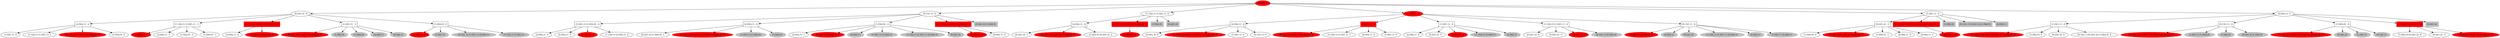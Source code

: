 digraph {
1 -> 2
2 [label = "(1,0)(1,1)  0" , shape = ellipse]
1 -> 3
3 [label = "(1,1)(2,1) (1,0)(1,1)  1" , shape = ellipse]
1 -> 4
4 [label = "(0,1)(1,1) (1,0)(1,1) (1,0)(2,0)  2" , shape = ellipse]
1 -> 5
5 [label = "(1,0)(2,0)  0" , shape = ellipse]
4 [color= red , style = filled ]
1 [label = "(2,0)(2,1)  2" , shape = rectangle]
6 -> 1
1 [label = "(2,0)(2,1)  -2" , shape = rectangle]
7 -> 8
8 [label = "(2,0)(2,1)  1" , shape = ellipse]
7 -> 9
9 [label = "(2,0)(2,1)  -1" , shape = ellipse]
7 -> 10
10 [label = "(1,0)(2,0)  -1" , shape = ellipse]
7 -> 11
11 [label = "(1,0)(2,0)  1" , shape = ellipse]
8 [color= red , style = filled ]
7 [label = "(1,1)(2,1) (1,0)(1,1)  1" , shape = rectangle]
6 -> 7
7 [label = "(1,1)(2,1) (1,0)(1,1)  -1" , shape = rectangle]
12 -> 13
13 [label = "(2,0)(2,1)  -2" , shape = ellipse]
12 -> 14
14 [label = "(1,1)(2,1) (2,0)(2,1)  0" , shape = ellipse]
14 [color= red , style = filled ]
12 [label = "(0,1)(1,1) (1,0)(1,1) (1,0)(2,0)  0" , shape = rectangle]
6 -> 12
12 [label = "(0,1)(1,1) (1,0)(1,1) (1,0)(2,0)  0" , shape = rectangle]
15 -> 16
16 [label = "(0,1)(1,1) (1,1)(2,1) (1,0)(2,0)  3" , shape = ellipse]
15 -> 17
17 [label = "(1,0)(2,0) " , shape = ellipse, color = grey, style = filled]
15 -> 18
18 [label = "(1,0)(2,0) " , shape = ellipse, color = grey, style = filled]
15 -> 19
19 [label = "(2,0)(2,1) " , shape = ellipse, color = grey, style = filled]
15 -> 20
20 [label = "(2,0)(2,1) " , shape = ellipse, color = grey, style = filled]
16 [color= red , style = filled ]
15 [label = "(1,0)(1,1)  3" , shape = rectangle]
6 -> 15
15 [label = "(1,0)(1,1)  -3" , shape = rectangle]
21 -> 22
22 [label = "(2,0)(2,1)  0" , shape = ellipse]
21 -> 23
23 [label = "(1,0)(1,1) " , shape = ellipse, color = grey, style = filled]
21 -> 24
24 [label = "(0,1)(1,1) (1,0)(1,1) (2,0)(2,1) " , shape = ellipse, color = grey, style = filled]
21 -> 25
25 [label = "(1,1)(2,1) (1,0)(1,1) " , shape = ellipse, color = grey, style = filled]
22 [color= red , style = filled ]
21 [label = "(1,0)(2,0)  0" , shape = rectangle]
6 -> 21
21 [label = "(1,0)(2,0)  0" , shape = rectangle]
12 [color= red , style = filled ]
6 [label = "(0,2)(1,2)  0" , shape = ellipse]
26 -> 6
6 [label = "(0,2)(1,2)  0" , shape = ellipse]
27 -> 28
28 [label = "(2,0)(2,1)  0" , shape = ellipse]
27 -> 29
29 [label = "(2,0)(2,1)  -1" , shape = ellipse]
27 -> 30
30 [label = "(0,2)(1,2)  2" , shape = ellipse]
27 -> 31
31 [label = "(1,1)(2,1) (2,0)(2,1)  2" , shape = ellipse]
30 [color= red , style = filled ]
27 [label = "(1,0)(1,1) (1,0)(2,0)  2" , shape = rectangle]
32 -> 27
27 [label = "(1,0)(1,1) (1,0)(2,0)  -2" , shape = rectangle]
33 -> 34
34 [label = "(0,2)(1,2) (1,0)(2,0)  1" , shape = ellipse]
33 -> 35
35 [label = "(1,1)(2,1) (1,0)(1,1) (1,0)(2,0) (0,2)(1,2)  4" , shape = ellipse]
33 -> 36
36 [label = "(1,0)(1,1) (1,0)(2,0) " , shape = ellipse, color = grey, style = filled]
33 -> 37
37 [label = "(1,0)(2,0) " , shape = ellipse, color = grey, style = filled]
35 [color= red , style = filled ]
33 [label = "(2,0)(2,1)  4" , shape = rectangle]
32 -> 33
33 [label = "(2,0)(2,1)  -4" , shape = rectangle]
38 -> 39
39 [label = "(2,0)(2,1)  1" , shape = ellipse]
38 -> 40
40 [label = "(1,0)(1,1) (2,0)(2,1)  2" , shape = ellipse]
38 -> 41
41 [label = "(2,0)(2,1) " , shape = ellipse, color = grey, style = filled]
38 -> 42
42 [label = "(1,0)(1,1) (2,0)(2,1) " , shape = ellipse, color = grey, style = filled]
38 -> 43
43 [label = "(1,1)(2,1) (1,0)(1,1) (2,0)(2,1) " , shape = ellipse, color = grey, style = filled]
38 -> 44
44 [label = "(0,2)(1,2) " , shape = ellipse, color = grey, style = filled]
40 [color= red , style = filled ]
38 [label = "(1,0)(2,0)  2" , shape = rectangle]
32 -> 38
38 [label = "(1,0)(2,0)  -2" , shape = rectangle]
45 -> 46
46 [label = "(0,2)(1,2)  0" , shape = ellipse]
45 -> 47
47 [label = "(2,0)(2,1)  0" , shape = ellipse]
46 [color= red , style = filled ]
45 [label = "(1,1)(2,1) (1,0)(1,1) (1,0)(2,0)  0" , shape = rectangle]
32 -> 45
45 [label = "(1,1)(2,1) (1,0)(1,1) (1,0)(2,0)  0" , shape = rectangle]
32 -> 48
48 [label = "(0,2)(1,2) (1,0)(2,0) " , shape = rectangle, color = grey, style = filled]
45 [color= red , style = filled ]
32 [label = "(0,1)(1,1)  0" , shape = ellipse]
26 -> 32
32 [label = "(0,1)(1,1)  0" , shape = ellipse]
49 -> 50
50 [label = "(0,2)(1,2)  1" , shape = ellipse]
49 -> 51
51 [label = "(0,1)(1,1) (0,2)(1,2) (1,0)(2,0)  4" , shape = ellipse]
49 -> 52
52 [label = "(1,0)(2,0) (0,2)(1,2)  2" , shape = ellipse]
51 [color= red , style = filled ]
49 [label = "(2,0)(2,1)  4" , shape = rectangle]
53 -> 49
49 [label = "(2,0)(2,1)  -4" , shape = rectangle]
54 -> 55
55 [label = "(2,0)(2,1)  0" , shape = ellipse]
55 [color= red , style = filled ]
54 [label = "(0,1)(1,1) (0,2)(1,2) (1,0)(2,0)  0" , shape = rectangle]
53 -> 54
54 [label = "(0,1)(1,1) (0,2)(1,2) (1,0)(2,0)  0" , shape = rectangle]
53 -> 56
56 [label = "(1,0)(2,0) " , shape = rectangle, color = grey, style = filled]
53 -> 57
57 [label = "(0,2)(1,2) " , shape = rectangle, color = grey, style = filled]
54 [color= red , style = filled ]
53 [label = "(1,1)(2,1) (1,0)(1,1)  0" , shape = ellipse]
26 -> 53
53 [label = "(1,1)(2,1) (1,0)(1,1)  0" , shape = ellipse]
58 -> 59
59 [label = "(0,2)(1,2)  0" , shape = ellipse]
58 -> 60
60 [label = "(1,1)(2,1) (1,0)(1,1) (0,1)(1,1) (0,2)(1,2)  4" , shape = ellipse]
58 -> 61
61 [label = "(1,0)(1,1)  0" , shape = ellipse]
58 -> 62
62 [label = "(0,1)(1,1)  0" , shape = ellipse]
60 [color= red , style = filled ]
58 [label = "(2,0)(2,1)  4" , shape = rectangle]
63 -> 58
58 [label = "(2,0)(2,1)  -4" , shape = rectangle]
64 -> 65
65 [label = "(0,1)(1,1) (1,0)(1,1) (2,0)(2,1)  2" , shape = ellipse]
64 -> 66
66 [label = "(1,1)(2,1) (1,0)(1,1)  1" , shape = ellipse]
64 -> 67
67 [label = "(2,0)(2,1)  0" , shape = ellipse]
64 -> 68
68 [label = "(1,0)(1,1)  0" , shape = ellipse]
65 [color= red , style = filled ]
64 [label = "(0,2)(1,2)  2" , shape = rectangle]
63 -> 64
64 [label = "(0,2)(1,2)  -2" , shape = rectangle]
69 -> 70
70 [label = "(2,0)(2,1)  0" , shape = ellipse]
69 -> 71
71 [label = "(0,2)(1,2)  0" , shape = ellipse]
69 -> 72
72 [label = "(2,0)(2,1)  4" , shape = ellipse]
69 -> 73
73 [label = "(1,1)(2,1) (2,0)(2,1) " , shape = ellipse, color = grey, style = filled]
69 -> 74
74 [label = "(2,0)(2,1) " , shape = ellipse, color = grey, style = filled]
72 [color= red , style = filled ]
69 [label = "(1,0)(1,1)  4" , shape = rectangle]
63 -> 69
69 [label = "(1,0)(1,1)  -4" , shape = rectangle]
75 -> 76
76 [label = "(0,2)(1,2)  0" , shape = ellipse]
75 -> 77
77 [label = "(0,2)(1,2)  -1" , shape = ellipse]
75 -> 78
78 [label = "(2,0)(2,1)  2" , shape = ellipse]
75 -> 79
79 [label = "(0,1)(1,1) (0,2)(1,2) " , shape = ellipse, color = grey, style = filled]
78 [color= red , style = filled ]
75 [label = "(1,1)(2,1) (1,0)(1,1)  2" , shape = rectangle]
63 -> 75
75 [label = "(1,1)(2,1) (1,0)(1,1)  -2" , shape = rectangle]
80 -> 81
81 [label = "(1,0)(1,1) (2,0)(2,1)  2" , shape = ellipse]
80 -> 82
82 [label = "(2,0)(2,1) " , shape = ellipse, color = grey, style = filled]
80 -> 83
83 [label = "(0,2)(1,2) " , shape = ellipse, color = grey, style = filled]
80 -> 84
84 [label = "(1,1)(2,1) (1,0)(1,1) (2,0)(2,1) " , shape = ellipse, color = grey, style = filled]
80 -> 85
85 [label = "(2,0)(2,1) " , shape = ellipse, color = grey, style = filled]
80 -> 86
86 [label = "(1,0)(1,1) (2,0)(2,1) " , shape = ellipse, color = grey, style = filled]
81 [color= red , style = filled ]
80 [label = "(0,1)(1,1)  2" , shape = rectangle]
63 -> 80
80 [label = "(0,1)(1,1)  -2" , shape = rectangle]
64 [color= red , style = filled ]
63 [label = "(1,0)(2,0)  -2" , shape = ellipse]
26 -> 63
63 [label = "(1,0)(2,0)  2" , shape = ellipse]
87 -> 88
88 [label = "(1,0)(2,0)  0" , shape = ellipse]
87 -> 89
89 [label = "(0,1)(1,1) (1,1)(2,1) (1,0)(2,0)  3" , shape = ellipse]
87 -> 90
90 [label = "(1,0)(2,0)  3" , shape = ellipse]
87 -> 91
91 [label = "(2,0)(2,1)  0" , shape = ellipse]
87 -> 92
92 [label = "(2,0)(2,1)  3" , shape = ellipse]
89 [color= red , style = filled ]
87 [label = "(0,2)(1,2)  3" , shape = rectangle]
93 -> 87
87 [label = "(0,2)(1,2)  -3" , shape = rectangle]
94 -> 95
95 [label = "(2,0)(2,1)  -2" , shape = ellipse]
95 [color= red , style = filled ]
94 [label = "(1,1)(2,1) (0,1)(1,1) (0,2)(1,2) (1,0)(2,0)  -2" , shape = rectangle]
93 -> 94
94 [label = "(1,1)(2,1) (0,1)(1,1) (0,2)(1,2) (1,0)(2,0)  2" , shape = rectangle]
93 -> 96
96 [label = "(1,0)(2,0) " , shape = rectangle, color = grey, style = filled]
93 -> 97
97 [label = "(0,1)(1,1) (0,2)(1,2) (1,0)(2,0) " , shape = rectangle, color = grey, style = filled]
93 -> 98
98 [label = "(2,0)(2,1) " , shape = rectangle, color = grey, style = filled]
94 [color= red , style = filled ]
93 [label = "(1,0)(1,1)  2" , shape = ellipse]
26 -> 93
93 [label = "(1,0)(1,1)  -2" , shape = ellipse]
99 -> 100
100 [label = "(1,1)(2,1) (0,1)(1,1) (0,2)(1,2) (1,0)(2,0)  4" , shape = ellipse]
99 -> 101
101 [label = "(1,0)(2,0)  0" , shape = ellipse]
99 -> 102
102 [label = "(0,2)(1,2)  0" , shape = ellipse]
99 -> 103
103 [label = "(0,1)(1,1) (0,2)(1,2) (1,0)(2,0)  2" , shape = ellipse]
100 [color= red , style = filled ]
99 [label = "(1,0)(1,1)  4" , shape = rectangle]
104 -> 99
99 [label = "(1,0)(1,1)  -4" , shape = rectangle]
105 -> 106
106 [label = "(1,1)(2,1) (1,0)(1,1) (1,0)(2,0) (0,2)(1,2)  4" , shape = ellipse]
105 -> 107
107 [label = "(1,0)(1,1) (1,0)(2,0) " , shape = ellipse, color = grey, style = filled]
105 -> 108
108 [label = "(1,0)(2,0) " , shape = ellipse, color = grey, style = filled]
105 -> 109
109 [label = "(0,2)(1,2) (1,0)(2,0) " , shape = ellipse, color = grey, style = filled]
106 [color= red , style = filled ]
105 [label = "(0,1)(1,1)  4" , shape = rectangle]
104 -> 105
105 [label = "(0,1)(1,1)  -4" , shape = rectangle]
110 -> 111
111 [label = "(1,1)(2,1) (1,0)(1,1) (0,1)(1,1) (0,2)(1,2)  4" , shape = ellipse]
110 -> 112
112 [label = "(0,2)(1,2) " , shape = ellipse, color = grey, style = filled]
110 -> 113
113 [label = "(1,0)(1,1) " , shape = ellipse, color = grey, style = filled]
110 -> 114
114 [label = "(0,1)(1,1) " , shape = ellipse, color = grey, style = filled]
111 [color= red , style = filled ]
110 [label = "(1,0)(2,0)  4" , shape = rectangle]
104 -> 110
110 [label = "(1,0)(2,0)  -4" , shape = rectangle]
115 -> 116
116 [label = "(1,0)(2,0) (0,2)(1,2)  0" , shape = ellipse]
115 -> 117
117 [label = "(0,2)(1,2)  -1" , shape = ellipse]
115 -> 118
118 [label = "(0,1)(1,1) (0,2)(1,2) (1,0)(2,0)  2" , shape = ellipse]
118 [color= red , style = filled ]
115 [label = "(1,1)(2,1) (1,0)(1,1)  2" , shape = rectangle]
104 -> 115
115 [label = "(1,1)(2,1) (1,0)(1,1)  -2" , shape = rectangle]
104 -> 119
119 [label = "(0,2)(1,2) " , shape = rectangle, color = grey, style = filled]
115 [color= red , style = filled ]
104 [label = "(2,0)(2,1)  -2" , shape = ellipse]
26 -> 104
104 [label = "(2,0)(2,1)  2" , shape = ellipse]
63 [color= red , style = filled ]
26 [label = "START 1" shape = ellipse, color = red, style = filled ]
}